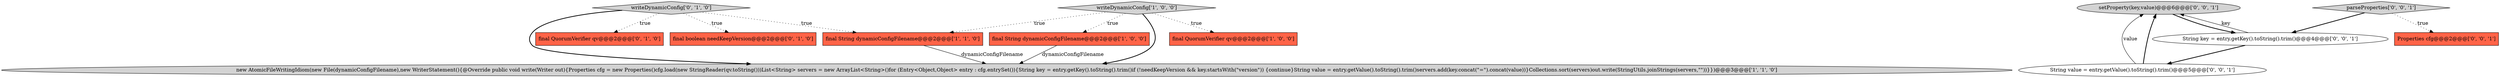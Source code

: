 digraph {
7 [style = filled, label = "final QuorumVerifier qv@@@2@@@['0', '1', '0']", fillcolor = tomato, shape = box image = "AAA0AAABBB2BBB"];
4 [style = filled, label = "final String dynamicConfigFilename@@@2@@@['1', '1', '0']", fillcolor = tomato, shape = box image = "AAA0AAABBB1BBB"];
0 [style = filled, label = "final QuorumVerifier qv@@@2@@@['1', '0', '0']", fillcolor = tomato, shape = box image = "AAA0AAABBB1BBB"];
10 [style = filled, label = "setProperty(key,value)@@@6@@@['0', '0', '1']", fillcolor = lightgray, shape = ellipse image = "AAA0AAABBB3BBB"];
11 [style = filled, label = "Properties cfg@@@2@@@['0', '0', '1']", fillcolor = tomato, shape = box image = "AAA0AAABBB3BBB"];
5 [style = filled, label = "final boolean needKeepVersion@@@2@@@['0', '1', '0']", fillcolor = tomato, shape = box image = "AAA0AAABBB2BBB"];
3 [style = filled, label = "final String dynamicConfigFilename@@@2@@@['1', '0', '0']", fillcolor = tomato, shape = box image = "AAA0AAABBB1BBB"];
6 [style = filled, label = "writeDynamicConfig['0', '1', '0']", fillcolor = lightgray, shape = diamond image = "AAA0AAABBB2BBB"];
2 [style = filled, label = "writeDynamicConfig['1', '0', '0']", fillcolor = lightgray, shape = diamond image = "AAA0AAABBB1BBB"];
1 [style = filled, label = "new AtomicFileWritingIdiom(new File(dynamicConfigFilename),new WriterStatement(){@Override public void write(Writer out){Properties cfg = new Properties()cfg.load(new StringReader(qv.toString()))List<String> servers = new ArrayList<String>()for (Entry<Object,Object> entry : cfg.entrySet()){String key = entry.getKey().toString().trim()if (!needKeepVersion && key.startsWith(\"version\")) {continue}String value = entry.getValue().toString().trim()servers.add(key.concat(\"=\").concat(value))}Collections.sort(servers)out.write(StringUtils.joinStrings(servers,\"\"))}})@@@3@@@['1', '1', '0']", fillcolor = lightgray, shape = ellipse image = "AAA0AAABBB1BBB"];
9 [style = filled, label = "parseProperties['0', '0', '1']", fillcolor = lightgray, shape = diamond image = "AAA0AAABBB3BBB"];
8 [style = filled, label = "String value = entry.getValue().toString().trim()@@@5@@@['0', '0', '1']", fillcolor = white, shape = ellipse image = "AAA0AAABBB3BBB"];
12 [style = filled, label = "String key = entry.getKey().toString().trim()@@@4@@@['0', '0', '1']", fillcolor = white, shape = ellipse image = "AAA0AAABBB3BBB"];
9->11 [style = dotted, label="true"];
6->5 [style = dotted, label="true"];
6->4 [style = dotted, label="true"];
3->1 [style = solid, label="dynamicConfigFilename"];
12->10 [style = solid, label="key"];
4->1 [style = solid, label="dynamicConfigFilename"];
2->0 [style = dotted, label="true"];
2->3 [style = dotted, label="true"];
2->4 [style = dotted, label="true"];
8->10 [style = solid, label="value"];
6->1 [style = bold, label=""];
2->1 [style = bold, label=""];
12->8 [style = bold, label=""];
8->10 [style = bold, label=""];
6->7 [style = dotted, label="true"];
9->12 [style = bold, label=""];
10->12 [style = bold, label=""];
}
